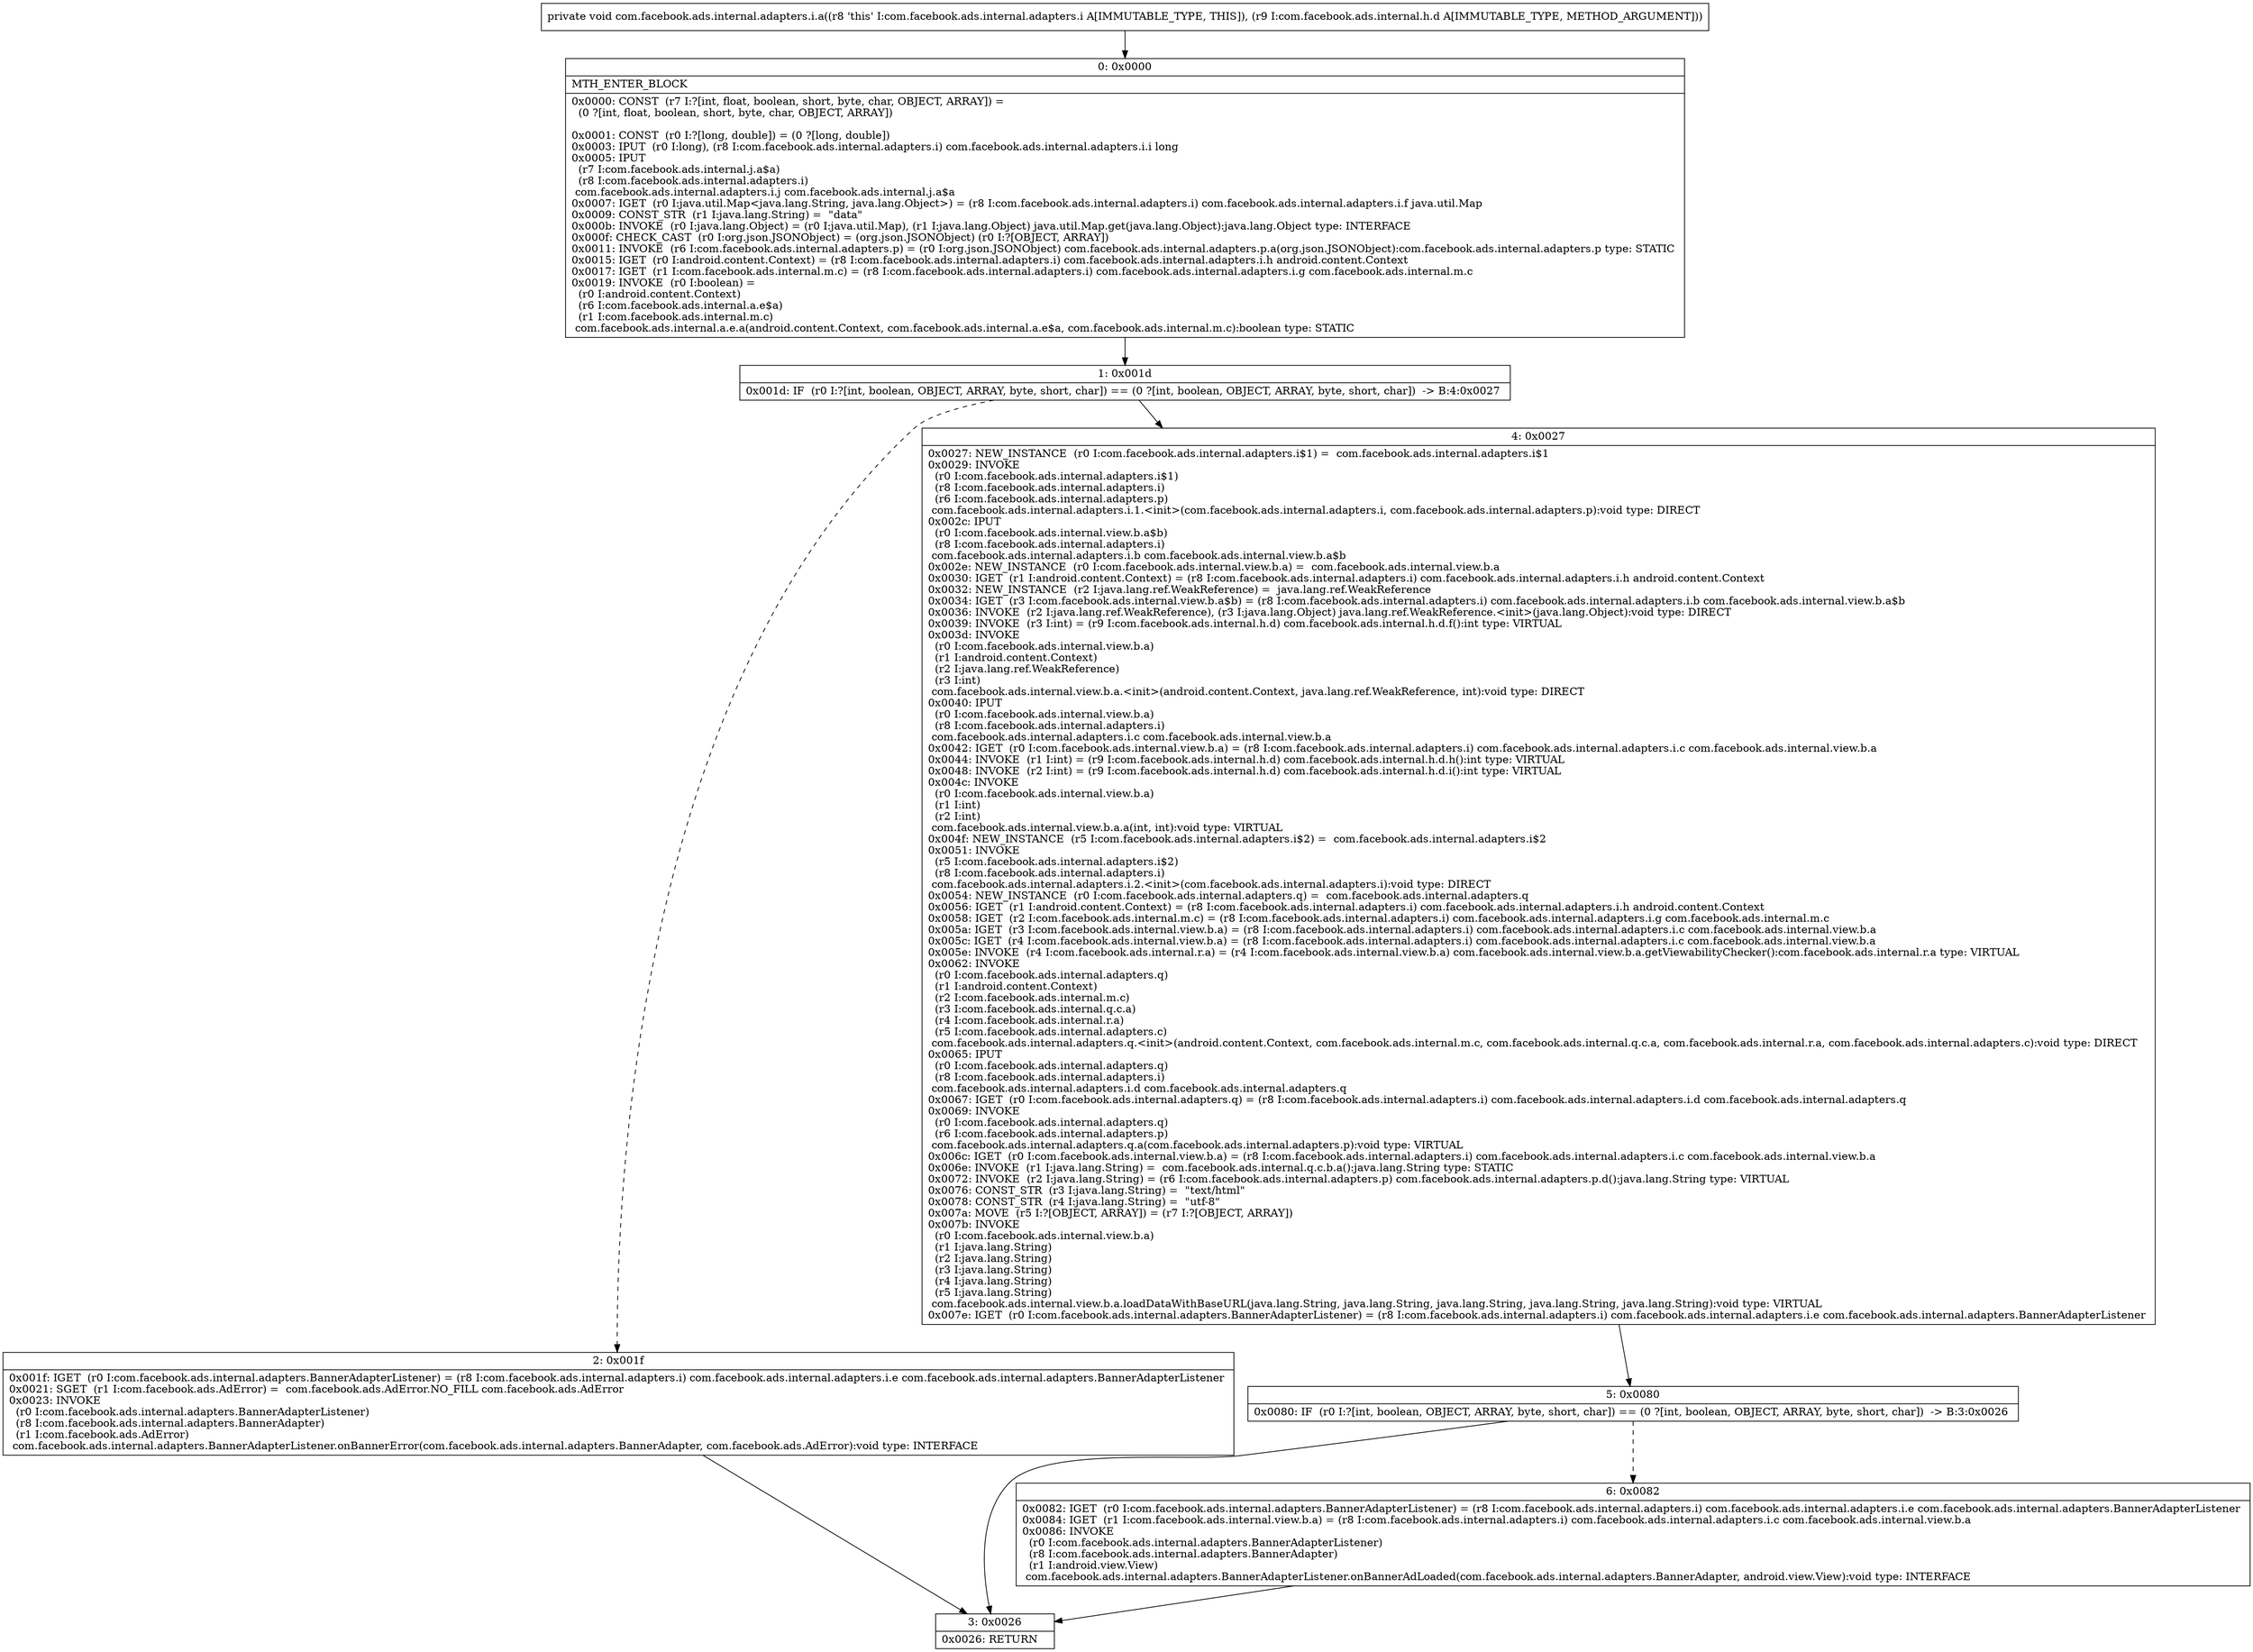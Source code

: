 digraph "CFG forcom.facebook.ads.internal.adapters.i.a(Lcom\/facebook\/ads\/internal\/h\/d;)V" {
Node_0 [shape=record,label="{0\:\ 0x0000|MTH_ENTER_BLOCK\l|0x0000: CONST  (r7 I:?[int, float, boolean, short, byte, char, OBJECT, ARRAY]) = \l  (0 ?[int, float, boolean, short, byte, char, OBJECT, ARRAY])\l \l0x0001: CONST  (r0 I:?[long, double]) = (0 ?[long, double]) \l0x0003: IPUT  (r0 I:long), (r8 I:com.facebook.ads.internal.adapters.i) com.facebook.ads.internal.adapters.i.i long \l0x0005: IPUT  \l  (r7 I:com.facebook.ads.internal.j.a$a)\l  (r8 I:com.facebook.ads.internal.adapters.i)\l com.facebook.ads.internal.adapters.i.j com.facebook.ads.internal.j.a$a \l0x0007: IGET  (r0 I:java.util.Map\<java.lang.String, java.lang.Object\>) = (r8 I:com.facebook.ads.internal.adapters.i) com.facebook.ads.internal.adapters.i.f java.util.Map \l0x0009: CONST_STR  (r1 I:java.lang.String) =  \"data\" \l0x000b: INVOKE  (r0 I:java.lang.Object) = (r0 I:java.util.Map), (r1 I:java.lang.Object) java.util.Map.get(java.lang.Object):java.lang.Object type: INTERFACE \l0x000f: CHECK_CAST  (r0 I:org.json.JSONObject) = (org.json.JSONObject) (r0 I:?[OBJECT, ARRAY]) \l0x0011: INVOKE  (r6 I:com.facebook.ads.internal.adapters.p) = (r0 I:org.json.JSONObject) com.facebook.ads.internal.adapters.p.a(org.json.JSONObject):com.facebook.ads.internal.adapters.p type: STATIC \l0x0015: IGET  (r0 I:android.content.Context) = (r8 I:com.facebook.ads.internal.adapters.i) com.facebook.ads.internal.adapters.i.h android.content.Context \l0x0017: IGET  (r1 I:com.facebook.ads.internal.m.c) = (r8 I:com.facebook.ads.internal.adapters.i) com.facebook.ads.internal.adapters.i.g com.facebook.ads.internal.m.c \l0x0019: INVOKE  (r0 I:boolean) = \l  (r0 I:android.content.Context)\l  (r6 I:com.facebook.ads.internal.a.e$a)\l  (r1 I:com.facebook.ads.internal.m.c)\l com.facebook.ads.internal.a.e.a(android.content.Context, com.facebook.ads.internal.a.e$a, com.facebook.ads.internal.m.c):boolean type: STATIC \l}"];
Node_1 [shape=record,label="{1\:\ 0x001d|0x001d: IF  (r0 I:?[int, boolean, OBJECT, ARRAY, byte, short, char]) == (0 ?[int, boolean, OBJECT, ARRAY, byte, short, char])  \-\> B:4:0x0027 \l}"];
Node_2 [shape=record,label="{2\:\ 0x001f|0x001f: IGET  (r0 I:com.facebook.ads.internal.adapters.BannerAdapterListener) = (r8 I:com.facebook.ads.internal.adapters.i) com.facebook.ads.internal.adapters.i.e com.facebook.ads.internal.adapters.BannerAdapterListener \l0x0021: SGET  (r1 I:com.facebook.ads.AdError) =  com.facebook.ads.AdError.NO_FILL com.facebook.ads.AdError \l0x0023: INVOKE  \l  (r0 I:com.facebook.ads.internal.adapters.BannerAdapterListener)\l  (r8 I:com.facebook.ads.internal.adapters.BannerAdapter)\l  (r1 I:com.facebook.ads.AdError)\l com.facebook.ads.internal.adapters.BannerAdapterListener.onBannerError(com.facebook.ads.internal.adapters.BannerAdapter, com.facebook.ads.AdError):void type: INTERFACE \l}"];
Node_3 [shape=record,label="{3\:\ 0x0026|0x0026: RETURN   \l}"];
Node_4 [shape=record,label="{4\:\ 0x0027|0x0027: NEW_INSTANCE  (r0 I:com.facebook.ads.internal.adapters.i$1) =  com.facebook.ads.internal.adapters.i$1 \l0x0029: INVOKE  \l  (r0 I:com.facebook.ads.internal.adapters.i$1)\l  (r8 I:com.facebook.ads.internal.adapters.i)\l  (r6 I:com.facebook.ads.internal.adapters.p)\l com.facebook.ads.internal.adapters.i.1.\<init\>(com.facebook.ads.internal.adapters.i, com.facebook.ads.internal.adapters.p):void type: DIRECT \l0x002c: IPUT  \l  (r0 I:com.facebook.ads.internal.view.b.a$b)\l  (r8 I:com.facebook.ads.internal.adapters.i)\l com.facebook.ads.internal.adapters.i.b com.facebook.ads.internal.view.b.a$b \l0x002e: NEW_INSTANCE  (r0 I:com.facebook.ads.internal.view.b.a) =  com.facebook.ads.internal.view.b.a \l0x0030: IGET  (r1 I:android.content.Context) = (r8 I:com.facebook.ads.internal.adapters.i) com.facebook.ads.internal.adapters.i.h android.content.Context \l0x0032: NEW_INSTANCE  (r2 I:java.lang.ref.WeakReference) =  java.lang.ref.WeakReference \l0x0034: IGET  (r3 I:com.facebook.ads.internal.view.b.a$b) = (r8 I:com.facebook.ads.internal.adapters.i) com.facebook.ads.internal.adapters.i.b com.facebook.ads.internal.view.b.a$b \l0x0036: INVOKE  (r2 I:java.lang.ref.WeakReference), (r3 I:java.lang.Object) java.lang.ref.WeakReference.\<init\>(java.lang.Object):void type: DIRECT \l0x0039: INVOKE  (r3 I:int) = (r9 I:com.facebook.ads.internal.h.d) com.facebook.ads.internal.h.d.f():int type: VIRTUAL \l0x003d: INVOKE  \l  (r0 I:com.facebook.ads.internal.view.b.a)\l  (r1 I:android.content.Context)\l  (r2 I:java.lang.ref.WeakReference)\l  (r3 I:int)\l com.facebook.ads.internal.view.b.a.\<init\>(android.content.Context, java.lang.ref.WeakReference, int):void type: DIRECT \l0x0040: IPUT  \l  (r0 I:com.facebook.ads.internal.view.b.a)\l  (r8 I:com.facebook.ads.internal.adapters.i)\l com.facebook.ads.internal.adapters.i.c com.facebook.ads.internal.view.b.a \l0x0042: IGET  (r0 I:com.facebook.ads.internal.view.b.a) = (r8 I:com.facebook.ads.internal.adapters.i) com.facebook.ads.internal.adapters.i.c com.facebook.ads.internal.view.b.a \l0x0044: INVOKE  (r1 I:int) = (r9 I:com.facebook.ads.internal.h.d) com.facebook.ads.internal.h.d.h():int type: VIRTUAL \l0x0048: INVOKE  (r2 I:int) = (r9 I:com.facebook.ads.internal.h.d) com.facebook.ads.internal.h.d.i():int type: VIRTUAL \l0x004c: INVOKE  \l  (r0 I:com.facebook.ads.internal.view.b.a)\l  (r1 I:int)\l  (r2 I:int)\l com.facebook.ads.internal.view.b.a.a(int, int):void type: VIRTUAL \l0x004f: NEW_INSTANCE  (r5 I:com.facebook.ads.internal.adapters.i$2) =  com.facebook.ads.internal.adapters.i$2 \l0x0051: INVOKE  \l  (r5 I:com.facebook.ads.internal.adapters.i$2)\l  (r8 I:com.facebook.ads.internal.adapters.i)\l com.facebook.ads.internal.adapters.i.2.\<init\>(com.facebook.ads.internal.adapters.i):void type: DIRECT \l0x0054: NEW_INSTANCE  (r0 I:com.facebook.ads.internal.adapters.q) =  com.facebook.ads.internal.adapters.q \l0x0056: IGET  (r1 I:android.content.Context) = (r8 I:com.facebook.ads.internal.adapters.i) com.facebook.ads.internal.adapters.i.h android.content.Context \l0x0058: IGET  (r2 I:com.facebook.ads.internal.m.c) = (r8 I:com.facebook.ads.internal.adapters.i) com.facebook.ads.internal.adapters.i.g com.facebook.ads.internal.m.c \l0x005a: IGET  (r3 I:com.facebook.ads.internal.view.b.a) = (r8 I:com.facebook.ads.internal.adapters.i) com.facebook.ads.internal.adapters.i.c com.facebook.ads.internal.view.b.a \l0x005c: IGET  (r4 I:com.facebook.ads.internal.view.b.a) = (r8 I:com.facebook.ads.internal.adapters.i) com.facebook.ads.internal.adapters.i.c com.facebook.ads.internal.view.b.a \l0x005e: INVOKE  (r4 I:com.facebook.ads.internal.r.a) = (r4 I:com.facebook.ads.internal.view.b.a) com.facebook.ads.internal.view.b.a.getViewabilityChecker():com.facebook.ads.internal.r.a type: VIRTUAL \l0x0062: INVOKE  \l  (r0 I:com.facebook.ads.internal.adapters.q)\l  (r1 I:android.content.Context)\l  (r2 I:com.facebook.ads.internal.m.c)\l  (r3 I:com.facebook.ads.internal.q.c.a)\l  (r4 I:com.facebook.ads.internal.r.a)\l  (r5 I:com.facebook.ads.internal.adapters.c)\l com.facebook.ads.internal.adapters.q.\<init\>(android.content.Context, com.facebook.ads.internal.m.c, com.facebook.ads.internal.q.c.a, com.facebook.ads.internal.r.a, com.facebook.ads.internal.adapters.c):void type: DIRECT \l0x0065: IPUT  \l  (r0 I:com.facebook.ads.internal.adapters.q)\l  (r8 I:com.facebook.ads.internal.adapters.i)\l com.facebook.ads.internal.adapters.i.d com.facebook.ads.internal.adapters.q \l0x0067: IGET  (r0 I:com.facebook.ads.internal.adapters.q) = (r8 I:com.facebook.ads.internal.adapters.i) com.facebook.ads.internal.adapters.i.d com.facebook.ads.internal.adapters.q \l0x0069: INVOKE  \l  (r0 I:com.facebook.ads.internal.adapters.q)\l  (r6 I:com.facebook.ads.internal.adapters.p)\l com.facebook.ads.internal.adapters.q.a(com.facebook.ads.internal.adapters.p):void type: VIRTUAL \l0x006c: IGET  (r0 I:com.facebook.ads.internal.view.b.a) = (r8 I:com.facebook.ads.internal.adapters.i) com.facebook.ads.internal.adapters.i.c com.facebook.ads.internal.view.b.a \l0x006e: INVOKE  (r1 I:java.lang.String) =  com.facebook.ads.internal.q.c.b.a():java.lang.String type: STATIC \l0x0072: INVOKE  (r2 I:java.lang.String) = (r6 I:com.facebook.ads.internal.adapters.p) com.facebook.ads.internal.adapters.p.d():java.lang.String type: VIRTUAL \l0x0076: CONST_STR  (r3 I:java.lang.String) =  \"text\/html\" \l0x0078: CONST_STR  (r4 I:java.lang.String) =  \"utf\-8\" \l0x007a: MOVE  (r5 I:?[OBJECT, ARRAY]) = (r7 I:?[OBJECT, ARRAY]) \l0x007b: INVOKE  \l  (r0 I:com.facebook.ads.internal.view.b.a)\l  (r1 I:java.lang.String)\l  (r2 I:java.lang.String)\l  (r3 I:java.lang.String)\l  (r4 I:java.lang.String)\l  (r5 I:java.lang.String)\l com.facebook.ads.internal.view.b.a.loadDataWithBaseURL(java.lang.String, java.lang.String, java.lang.String, java.lang.String, java.lang.String):void type: VIRTUAL \l0x007e: IGET  (r0 I:com.facebook.ads.internal.adapters.BannerAdapterListener) = (r8 I:com.facebook.ads.internal.adapters.i) com.facebook.ads.internal.adapters.i.e com.facebook.ads.internal.adapters.BannerAdapterListener \l}"];
Node_5 [shape=record,label="{5\:\ 0x0080|0x0080: IF  (r0 I:?[int, boolean, OBJECT, ARRAY, byte, short, char]) == (0 ?[int, boolean, OBJECT, ARRAY, byte, short, char])  \-\> B:3:0x0026 \l}"];
Node_6 [shape=record,label="{6\:\ 0x0082|0x0082: IGET  (r0 I:com.facebook.ads.internal.adapters.BannerAdapterListener) = (r8 I:com.facebook.ads.internal.adapters.i) com.facebook.ads.internal.adapters.i.e com.facebook.ads.internal.adapters.BannerAdapterListener \l0x0084: IGET  (r1 I:com.facebook.ads.internal.view.b.a) = (r8 I:com.facebook.ads.internal.adapters.i) com.facebook.ads.internal.adapters.i.c com.facebook.ads.internal.view.b.a \l0x0086: INVOKE  \l  (r0 I:com.facebook.ads.internal.adapters.BannerAdapterListener)\l  (r8 I:com.facebook.ads.internal.adapters.BannerAdapter)\l  (r1 I:android.view.View)\l com.facebook.ads.internal.adapters.BannerAdapterListener.onBannerAdLoaded(com.facebook.ads.internal.adapters.BannerAdapter, android.view.View):void type: INTERFACE \l}"];
MethodNode[shape=record,label="{private void com.facebook.ads.internal.adapters.i.a((r8 'this' I:com.facebook.ads.internal.adapters.i A[IMMUTABLE_TYPE, THIS]), (r9 I:com.facebook.ads.internal.h.d A[IMMUTABLE_TYPE, METHOD_ARGUMENT])) }"];
MethodNode -> Node_0;
Node_0 -> Node_1;
Node_1 -> Node_2[style=dashed];
Node_1 -> Node_4;
Node_2 -> Node_3;
Node_4 -> Node_5;
Node_5 -> Node_3;
Node_5 -> Node_6[style=dashed];
Node_6 -> Node_3;
}

